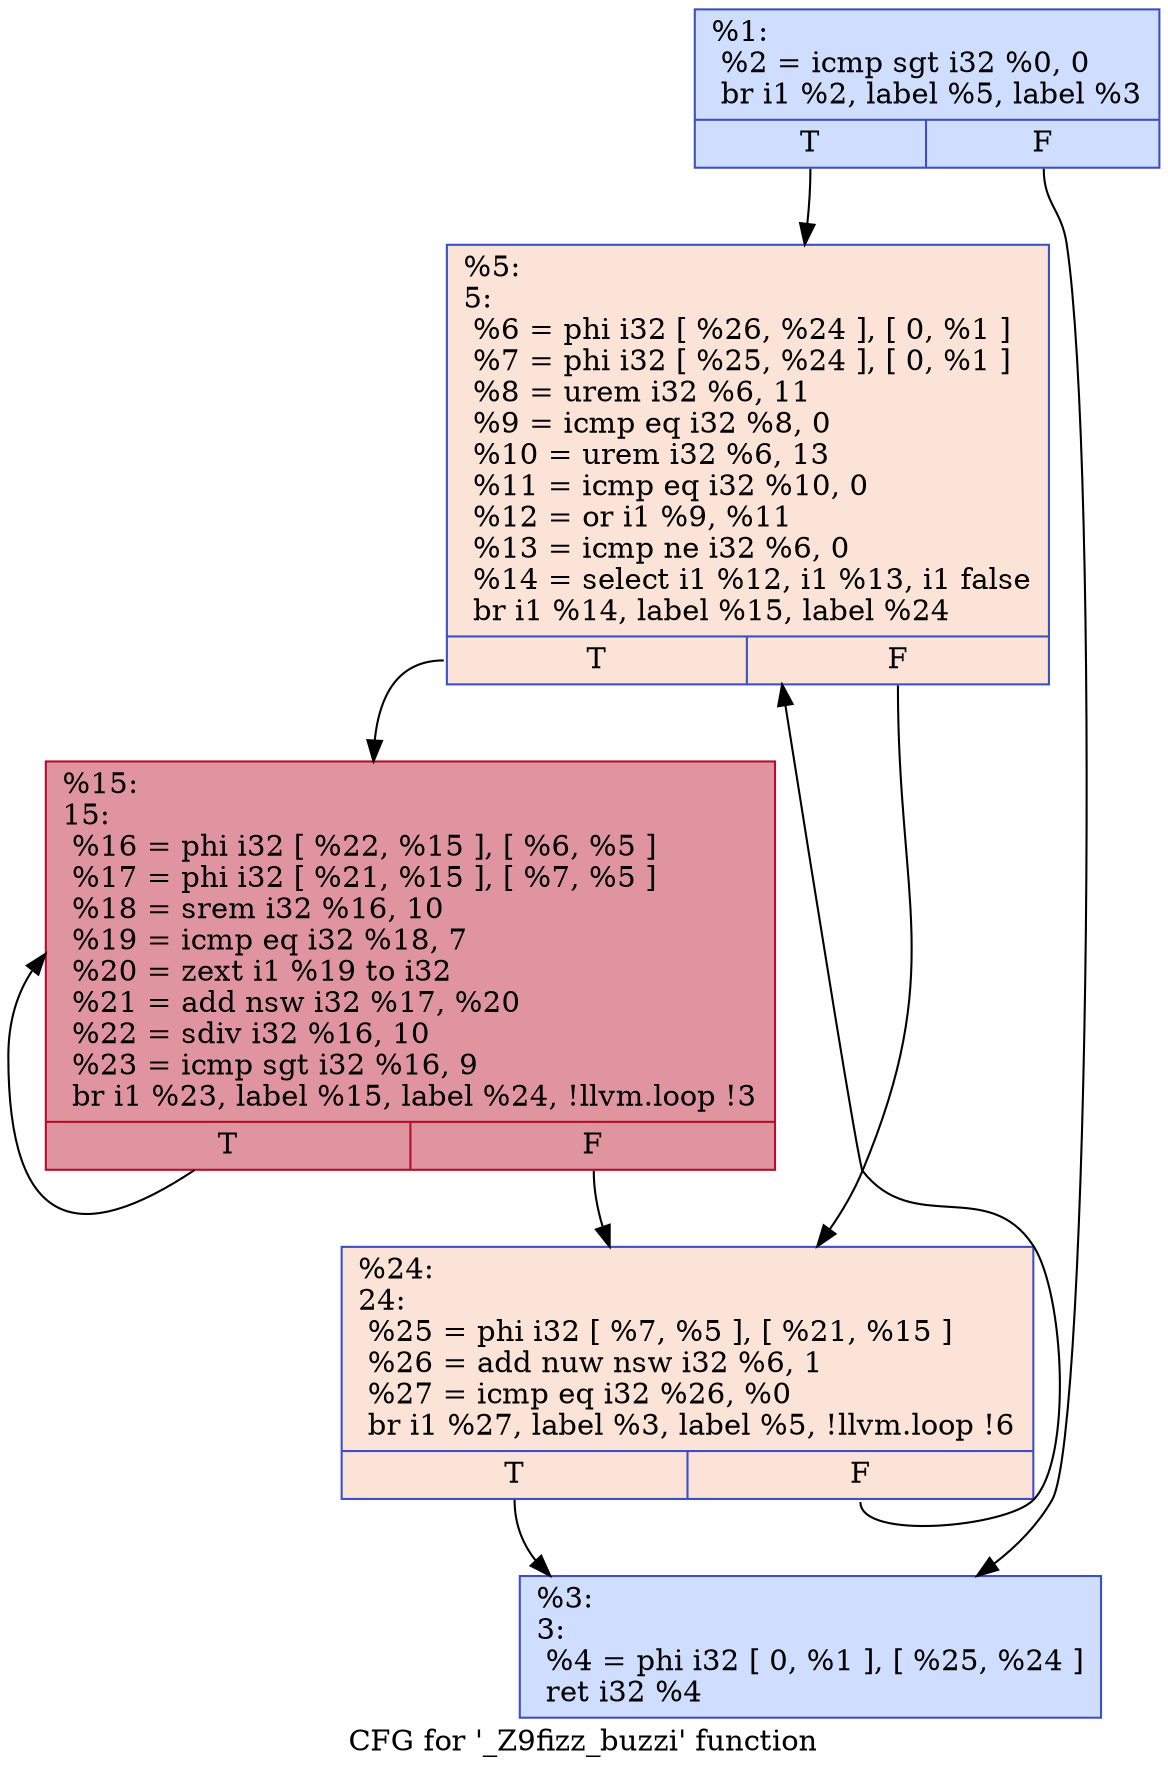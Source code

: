 digraph "CFG for '_Z9fizz_buzzi' function" {
	label="CFG for '_Z9fizz_buzzi' function";

	Node0x55a6ddba1600 [shape=record,color="#3d50c3ff", style=filled, fillcolor="#93b5fe70",label="{%1:\l  %2 = icmp sgt i32 %0, 0\l  br i1 %2, label %5, label %3\l|{<s0>T|<s1>F}}"];
	Node0x55a6ddba1600:s0 -> Node0x55a6ddba1d50;
	Node0x55a6ddba1600:s1 -> Node0x55a6ddba1da0;
	Node0x55a6ddba1da0 [shape=record,color="#3d50c3ff", style=filled, fillcolor="#93b5fe70",label="{%3:\l3:                                                \l  %4 = phi i32 [ 0, %1 ], [ %25, %24 ]\l  ret i32 %4\l}"];
	Node0x55a6ddba1d50 [shape=record,color="#3d50c3ff", style=filled, fillcolor="#f6bfa670",label="{%5:\l5:                                                \l  %6 = phi i32 [ %26, %24 ], [ 0, %1 ]\l  %7 = phi i32 [ %25, %24 ], [ 0, %1 ]\l  %8 = urem i32 %6, 11\l  %9 = icmp eq i32 %8, 0\l  %10 = urem i32 %6, 13\l  %11 = icmp eq i32 %10, 0\l  %12 = or i1 %9, %11\l  %13 = icmp ne i32 %6, 0\l  %14 = select i1 %12, i1 %13, i1 false\l  br i1 %14, label %15, label %24\l|{<s0>T|<s1>F}}"];
	Node0x55a6ddba1d50:s0 -> Node0x55a6ddba2010;
	Node0x55a6ddba1d50:s1 -> Node0x55a6ddba1ed0;
	Node0x55a6ddba2010 [shape=record,color="#b70d28ff", style=filled, fillcolor="#b70d2870",label="{%15:\l15:                                               \l  %16 = phi i32 [ %22, %15 ], [ %6, %5 ]\l  %17 = phi i32 [ %21, %15 ], [ %7, %5 ]\l  %18 = srem i32 %16, 10\l  %19 = icmp eq i32 %18, 7\l  %20 = zext i1 %19 to i32\l  %21 = add nsw i32 %17, %20\l  %22 = sdiv i32 %16, 10\l  %23 = icmp sgt i32 %16, 9\l  br i1 %23, label %15, label %24, !llvm.loop !3\l|{<s0>T|<s1>F}}"];
	Node0x55a6ddba2010:s0 -> Node0x55a6ddba2010;
	Node0x55a6ddba2010:s1 -> Node0x55a6ddba1ed0;
	Node0x55a6ddba1ed0 [shape=record,color="#3d50c3ff", style=filled, fillcolor="#f6bfa670",label="{%24:\l24:                                               \l  %25 = phi i32 [ %7, %5 ], [ %21, %15 ]\l  %26 = add nuw nsw i32 %6, 1\l  %27 = icmp eq i32 %26, %0\l  br i1 %27, label %3, label %5, !llvm.loop !6\l|{<s0>T|<s1>F}}"];
	Node0x55a6ddba1ed0:s0 -> Node0x55a6ddba1da0;
	Node0x55a6ddba1ed0:s1 -> Node0x55a6ddba1d50;
}
